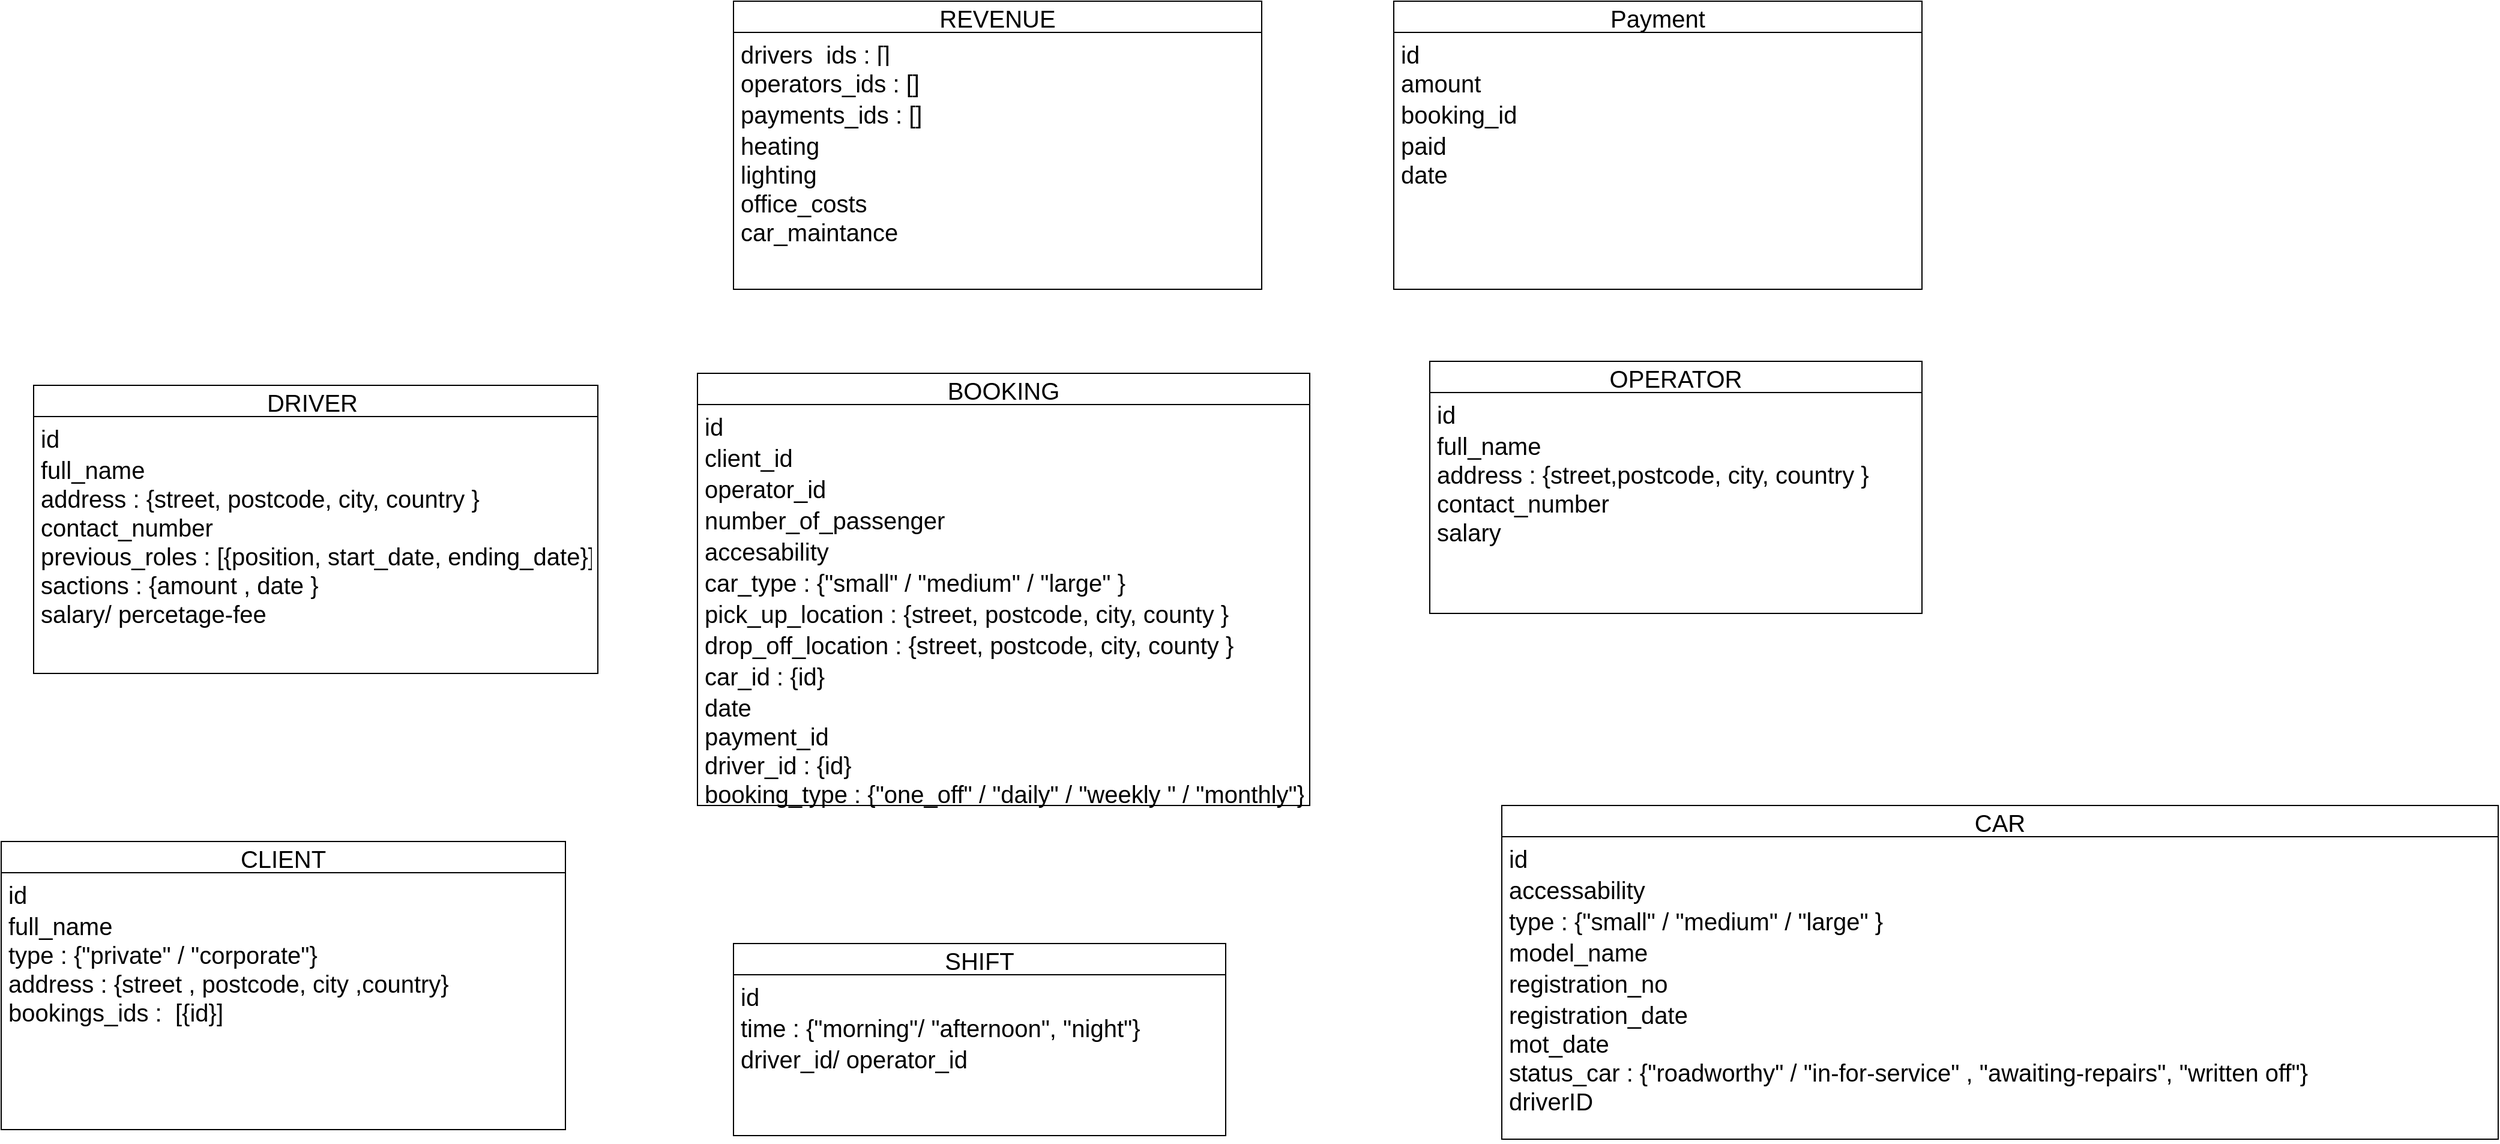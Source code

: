 <mxfile version="20.6.0" type="google"><diagram id="C5RBs43oDa-KdzZeNtuy" name="Page-1"><mxGraphModel grid="1" page="1" gridSize="10" guides="1" tooltips="1" connect="1" arrows="1" fold="1" pageScale="1" pageWidth="827" pageHeight="1169" math="0" shadow="0"><root><mxCell id="WIyWlLk6GJQsqaUBKTNV-0"/><mxCell id="WIyWlLk6GJQsqaUBKTNV-1" parent="WIyWlLk6GJQsqaUBKTNV-0"/><mxCell id="uK7SCtiiD8Z_O0v9V9py-4" value="DRIVER " style="swimlane;fontStyle=0;childLayout=stackLayout;horizontal=1;startSize=26;fillColor=none;horizontalStack=0;resizeParent=1;resizeParentMax=0;resizeLast=0;collapsible=1;marginBottom=0;fontSize=20;" vertex="1" parent="WIyWlLk6GJQsqaUBKTNV-1"><mxGeometry x="357" y="40" width="470" height="240" as="geometry"/></mxCell><mxCell id="uK7SCtiiD8Z_O0v9V9py-5" value="id" style="text;strokeColor=none;fillColor=none;align=left;verticalAlign=top;spacingLeft=4;spacingRight=4;overflow=hidden;rotatable=0;points=[[0,0.5],[1,0.5]];portConstraint=eastwest;fontSize=20;" vertex="1" parent="uK7SCtiiD8Z_O0v9V9py-4"><mxGeometry y="26" width="470" height="26" as="geometry"/></mxCell><mxCell id="uK7SCtiiD8Z_O0v9V9py-6" value="full_name&#10;address : {street, postcode, city, country }&#10;contact_number&#10;previous_roles : [{position, start_date, ending_date}]&#10;sactions : {amount , date }&#10;salary/ percetage-fee&#10;" style="text;strokeColor=none;fillColor=none;align=left;verticalAlign=top;spacingLeft=4;spacingRight=4;overflow=hidden;rotatable=0;points=[[0,0.5],[1,0.5]];portConstraint=eastwest;fontSize=20;" vertex="1" parent="uK7SCtiiD8Z_O0v9V9py-4"><mxGeometry y="52" width="470" height="188" as="geometry"/></mxCell><mxCell id="uK7SCtiiD8Z_O0v9V9py-8" value="CAR" style="swimlane;fontStyle=0;childLayout=stackLayout;horizontal=1;startSize=26;fillColor=none;horizontalStack=0;resizeParent=1;resizeParentMax=0;resizeLast=0;collapsible=1;marginBottom=0;fontSize=20;" vertex="1" parent="WIyWlLk6GJQsqaUBKTNV-1"><mxGeometry x="1580" y="390" width="830" height="278" as="geometry"/></mxCell><mxCell id="uK7SCtiiD8Z_O0v9V9py-9" value="id" style="text;strokeColor=none;fillColor=none;align=left;verticalAlign=top;spacingLeft=4;spacingRight=4;overflow=hidden;rotatable=0;points=[[0,0.5],[1,0.5]];portConstraint=eastwest;fontSize=20;" vertex="1" parent="uK7SCtiiD8Z_O0v9V9py-8"><mxGeometry y="26" width="830" height="26" as="geometry"/></mxCell><mxCell id="z7P1LPuCdnFMbx8c5jPr-0" value="accessability" style="text;strokeColor=none;fillColor=none;align=left;verticalAlign=top;spacingLeft=4;spacingRight=4;overflow=hidden;rotatable=0;points=[[0,0.5],[1,0.5]];portConstraint=eastwest;fontSize=20;" vertex="1" parent="uK7SCtiiD8Z_O0v9V9py-8"><mxGeometry y="52" width="830" height="26" as="geometry"/></mxCell><mxCell id="z7P1LPuCdnFMbx8c5jPr-1" value="type : {&quot;small&quot; / &quot;medium&quot; / &quot;large&quot; }" style="text;strokeColor=none;fillColor=none;align=left;verticalAlign=top;spacingLeft=4;spacingRight=4;overflow=hidden;rotatable=0;points=[[0,0.5],[1,0.5]];portConstraint=eastwest;fontSize=20;" vertex="1" parent="uK7SCtiiD8Z_O0v9V9py-8"><mxGeometry y="78" width="830" height="26" as="geometry"/></mxCell><mxCell id="SQHuIegqnnVpr6UfqhFQ-3" value="model_name" style="text;strokeColor=none;fillColor=none;align=left;verticalAlign=top;spacingLeft=4;spacingRight=4;overflow=hidden;rotatable=0;points=[[0,0.5],[1,0.5]];portConstraint=eastwest;fontSize=20;" vertex="1" parent="uK7SCtiiD8Z_O0v9V9py-8"><mxGeometry y="104" width="830" height="26" as="geometry"/></mxCell><mxCell id="uK7SCtiiD8Z_O0v9V9py-10" value="registration_no" style="text;strokeColor=none;fillColor=none;align=left;verticalAlign=top;spacingLeft=4;spacingRight=4;overflow=hidden;rotatable=0;points=[[0,0.5],[1,0.5]];portConstraint=eastwest;fontSize=20;" vertex="1" parent="uK7SCtiiD8Z_O0v9V9py-8"><mxGeometry y="130" width="830" height="26" as="geometry"/></mxCell><mxCell id="uK7SCtiiD8Z_O0v9V9py-11" value="registration_date&#10;mot_date&#10;status_car : {&quot;roadworthy&quot; / &quot;in-for-service&quot; , &quot;awaiting-repairs&quot;, &quot;written off&quot;}&#10;driverID" style="text;strokeColor=none;fillColor=none;align=left;verticalAlign=top;spacingLeft=4;spacingRight=4;overflow=hidden;rotatable=0;points=[[0,0.5],[1,0.5]];portConstraint=eastwest;fontSize=20;" vertex="1" parent="uK7SCtiiD8Z_O0v9V9py-8"><mxGeometry y="156" width="830" height="122" as="geometry"/></mxCell><mxCell id="uK7SCtiiD8Z_O0v9V9py-12" value="OPERATOR" style="swimlane;fontStyle=0;childLayout=stackLayout;horizontal=1;startSize=26;fillColor=none;horizontalStack=0;resizeParent=1;resizeParentMax=0;resizeLast=0;collapsible=1;marginBottom=0;fontSize=20;" vertex="1" parent="WIyWlLk6GJQsqaUBKTNV-1"><mxGeometry x="1520" y="20" width="410" height="210" as="geometry"/></mxCell><mxCell id="uK7SCtiiD8Z_O0v9V9py-13" value="id&#10;" style="text;strokeColor=none;fillColor=none;align=left;verticalAlign=top;spacingLeft=4;spacingRight=4;overflow=hidden;rotatable=0;points=[[0,0.5],[1,0.5]];portConstraint=eastwest;fontSize=20;" vertex="1" parent="uK7SCtiiD8Z_O0v9V9py-12"><mxGeometry y="26" width="410" height="26" as="geometry"/></mxCell><mxCell id="uK7SCtiiD8Z_O0v9V9py-14" value="full_name&#10;address : {street,postcode, city, country }&#10;contact_number&#10;salary &#10;" style="text;strokeColor=none;fillColor=none;align=left;verticalAlign=top;spacingLeft=4;spacingRight=4;overflow=hidden;rotatable=0;points=[[0,0.5],[1,0.5]];portConstraint=eastwest;fontSize=20;" vertex="1" parent="uK7SCtiiD8Z_O0v9V9py-12"><mxGeometry y="52" width="410" height="158" as="geometry"/></mxCell><mxCell id="uK7SCtiiD8Z_O0v9V9py-16" value="CLIENT" style="swimlane;fontStyle=0;childLayout=stackLayout;horizontal=1;startSize=26;fillColor=none;horizontalStack=0;resizeParent=1;resizeParentMax=0;resizeLast=0;collapsible=1;marginBottom=0;fontSize=20;" vertex="1" parent="WIyWlLk6GJQsqaUBKTNV-1"><mxGeometry x="330" y="420" width="470" height="240" as="geometry"/></mxCell><mxCell id="uK7SCtiiD8Z_O0v9V9py-17" value="id&#10;" style="text;strokeColor=none;fillColor=none;align=left;verticalAlign=top;spacingLeft=4;spacingRight=4;overflow=hidden;rotatable=0;points=[[0,0.5],[1,0.5]];portConstraint=eastwest;fontSize=20;" vertex="1" parent="uK7SCtiiD8Z_O0v9V9py-16"><mxGeometry y="26" width="470" height="26" as="geometry"/></mxCell><mxCell id="uK7SCtiiD8Z_O0v9V9py-18" value="full_name&#10;type : {&quot;private&quot; / &quot;corporate&quot;}&#10;address : {street , postcode, city ,country}&#10;bookings_ids :  [{id}]&#10;" style="text;strokeColor=none;fillColor=none;align=left;verticalAlign=top;spacingLeft=4;spacingRight=4;overflow=hidden;rotatable=0;points=[[0,0.5],[1,0.5]];portConstraint=eastwest;fontSize=20;" vertex="1" parent="uK7SCtiiD8Z_O0v9V9py-16"><mxGeometry y="52" width="470" height="188" as="geometry"/></mxCell><mxCell id="uK7SCtiiD8Z_O0v9V9py-19" value="SHIFT" style="swimlane;fontStyle=0;childLayout=stackLayout;horizontal=1;startSize=26;fillColor=none;horizontalStack=0;resizeParent=1;resizeParentMax=0;resizeLast=0;collapsible=1;marginBottom=0;fontSize=20;" vertex="1" parent="WIyWlLk6GJQsqaUBKTNV-1"><mxGeometry x="940" y="505" width="410" height="160" as="geometry"/></mxCell><mxCell id="uK7SCtiiD8Z_O0v9V9py-20" value="id" style="text;strokeColor=none;fillColor=none;align=left;verticalAlign=top;spacingLeft=4;spacingRight=4;overflow=hidden;rotatable=0;points=[[0,0.5],[1,0.5]];portConstraint=eastwest;fontSize=20;" vertex="1" parent="uK7SCtiiD8Z_O0v9V9py-19"><mxGeometry y="26" width="410" height="26" as="geometry"/></mxCell><mxCell id="uK7SCtiiD8Z_O0v9V9py-21" value="time : {&quot;morning&quot;/ &quot;afternoon&quot;, &quot;night&quot;}" style="text;strokeColor=none;fillColor=none;align=left;verticalAlign=top;spacingLeft=4;spacingRight=4;overflow=hidden;rotatable=0;points=[[0,0.5],[1,0.5]];portConstraint=eastwest;fontSize=20;" vertex="1" parent="uK7SCtiiD8Z_O0v9V9py-19"><mxGeometry y="52" width="410" height="26" as="geometry"/></mxCell><mxCell id="uK7SCtiiD8Z_O0v9V9py-22" value="driver_id/ operator_id" style="text;strokeColor=none;fillColor=none;align=left;verticalAlign=top;spacingLeft=4;spacingRight=4;overflow=hidden;rotatable=0;points=[[0,0.5],[1,0.5]];portConstraint=eastwest;fontSize=20;" vertex="1" parent="uK7SCtiiD8Z_O0v9V9py-19"><mxGeometry y="78" width="410" height="82" as="geometry"/></mxCell><mxCell id="uK7SCtiiD8Z_O0v9V9py-26" value="BOOKING" style="swimlane;fontStyle=0;childLayout=stackLayout;horizontal=1;startSize=26;fillColor=none;horizontalStack=0;resizeParent=1;resizeParentMax=0;resizeLast=0;collapsible=1;marginBottom=0;fontSize=20;" vertex="1" parent="WIyWlLk6GJQsqaUBKTNV-1"><mxGeometry x="910" y="30" width="510" height="360" as="geometry"/></mxCell><mxCell id="uK7SCtiiD8Z_O0v9V9py-27" value="id" style="text;strokeColor=none;fillColor=none;align=left;verticalAlign=top;spacingLeft=4;spacingRight=4;overflow=hidden;rotatable=0;points=[[0,0.5],[1,0.5]];portConstraint=eastwest;fontSize=20;" vertex="1" parent="uK7SCtiiD8Z_O0v9V9py-26"><mxGeometry y="26" width="510" height="26" as="geometry"/></mxCell><mxCell id="uK7SCtiiD8Z_O0v9V9py-28" value="client_id" style="text;strokeColor=none;fillColor=none;align=left;verticalAlign=top;spacingLeft=4;spacingRight=4;overflow=hidden;rotatable=0;points=[[0,0.5],[1,0.5]];portConstraint=eastwest;fontSize=20;" vertex="1" parent="uK7SCtiiD8Z_O0v9V9py-26"><mxGeometry y="52" width="510" height="26" as="geometry"/></mxCell><mxCell id="z7P1LPuCdnFMbx8c5jPr-5" value="operator_id" style="text;strokeColor=none;fillColor=none;align=left;verticalAlign=top;spacingLeft=4;spacingRight=4;overflow=hidden;rotatable=0;points=[[0,0.5],[1,0.5]];portConstraint=eastwest;fontSize=20;" vertex="1" parent="uK7SCtiiD8Z_O0v9V9py-26"><mxGeometry y="78" width="510" height="26" as="geometry"/></mxCell><mxCell id="z7P1LPuCdnFMbx8c5jPr-6" value="number_of_passenger" style="text;strokeColor=none;fillColor=none;align=left;verticalAlign=top;spacingLeft=4;spacingRight=4;overflow=hidden;rotatable=0;points=[[0,0.5],[1,0.5]];portConstraint=eastwest;fontSize=20;" vertex="1" parent="uK7SCtiiD8Z_O0v9V9py-26"><mxGeometry y="104" width="510" height="26" as="geometry"/></mxCell><mxCell id="z7P1LPuCdnFMbx8c5jPr-7" value="accesability " style="text;strokeColor=none;fillColor=none;align=left;verticalAlign=top;spacingLeft=4;spacingRight=4;overflow=hidden;rotatable=0;points=[[0,0.5],[1,0.5]];portConstraint=eastwest;fontSize=20;" vertex="1" parent="uK7SCtiiD8Z_O0v9V9py-26"><mxGeometry y="130" width="510" height="26" as="geometry"/></mxCell><mxCell id="z7P1LPuCdnFMbx8c5jPr-8" value="car_type : {&quot;small&quot; / &quot;medium&quot; / &quot;large&quot; }" style="text;strokeColor=none;fillColor=none;align=left;verticalAlign=top;spacingLeft=4;spacingRight=4;overflow=hidden;rotatable=0;points=[[0,0.5],[1,0.5]];portConstraint=eastwest;fontSize=20;" vertex="1" parent="uK7SCtiiD8Z_O0v9V9py-26"><mxGeometry y="156" width="510" height="26" as="geometry"/></mxCell><mxCell id="uK7SCtiiD8Z_O0v9V9py-29" value="pick_up_location : {street, postcode, city, county }" style="text;strokeColor=none;fillColor=none;align=left;verticalAlign=top;spacingLeft=4;spacingRight=4;overflow=hidden;rotatable=0;points=[[0,0.5],[1,0.5]];portConstraint=eastwest;fontSize=20;labelBackgroundColor=none;" vertex="1" parent="uK7SCtiiD8Z_O0v9V9py-26"><mxGeometry y="182" width="510" height="26" as="geometry"/></mxCell><mxCell id="uK7SCtiiD8Z_O0v9V9py-30" value="drop_off_location : {street, postcode, city, county }" style="text;strokeColor=none;fillColor=none;align=left;verticalAlign=top;spacingLeft=4;spacingRight=4;overflow=hidden;rotatable=0;points=[[0,0.5],[1,0.5]];portConstraint=eastwest;fontSize=20;" vertex="1" parent="uK7SCtiiD8Z_O0v9V9py-26"><mxGeometry y="208" width="510" height="26" as="geometry"/></mxCell><mxCell id="uK7SCtiiD8Z_O0v9V9py-31" value="car_id : {id}" style="text;strokeColor=none;fillColor=none;align=left;verticalAlign=top;spacingLeft=4;spacingRight=4;overflow=hidden;rotatable=0;points=[[0,0.5],[1,0.5]];portConstraint=eastwest;fontSize=20;" vertex="1" parent="uK7SCtiiD8Z_O0v9V9py-26"><mxGeometry y="234" width="510" height="26" as="geometry"/></mxCell><mxCell id="uK7SCtiiD8Z_O0v9V9py-32" value="date &#10;payment_id &#10;driver_id : {id}&#10;booking_type : {&quot;one_off&quot; / &quot;daily&quot; / &quot;weekly &quot; / &quot;monthly&quot;}" style="text;strokeColor=none;fillColor=none;align=left;verticalAlign=top;spacingLeft=4;spacingRight=4;overflow=hidden;rotatable=0;points=[[0,0.5],[1,0.5]];portConstraint=eastwest;fontSize=20;" vertex="1" parent="uK7SCtiiD8Z_O0v9V9py-26"><mxGeometry y="260" width="510" height="100" as="geometry"/></mxCell><mxCell id="uK7SCtiiD8Z_O0v9V9py-42" value="REVENUE" style="swimlane;fontStyle=0;childLayout=stackLayout;horizontal=1;startSize=26;fillColor=none;horizontalStack=0;resizeParent=1;resizeParentMax=0;resizeLast=0;collapsible=1;marginBottom=0;fontSize=20;" vertex="1" parent="WIyWlLk6GJQsqaUBKTNV-1"><mxGeometry x="940" y="-280" width="440" height="240" as="geometry"/></mxCell><mxCell id="uK7SCtiiD8Z_O0v9V9py-44" value="drivers_ids : []" style="text;strokeColor=none;fillColor=none;align=left;verticalAlign=top;spacingLeft=4;spacingRight=4;overflow=hidden;rotatable=0;points=[[0,0.5],[1,0.5]];portConstraint=eastwest;fontSize=20;" vertex="1" parent="uK7SCtiiD8Z_O0v9V9py-42"><mxGeometry y="26" width="440" height="24" as="geometry"/></mxCell><mxCell id="uK7SCtiiD8Z_O0v9V9py-45" value="operators_ids : []&#10;" style="text;strokeColor=none;fillColor=none;align=left;verticalAlign=top;spacingLeft=4;spacingRight=4;overflow=hidden;rotatable=0;points=[[0,0.5],[1,0.5]];portConstraint=eastwest;fontSize=20;" vertex="1" parent="uK7SCtiiD8Z_O0v9V9py-42"><mxGeometry y="50" width="440" height="26" as="geometry"/></mxCell><mxCell id="SQHuIegqnnVpr6UfqhFQ-1" value="payments_ids : []" style="text;strokeColor=none;fillColor=none;align=left;verticalAlign=top;spacingLeft=4;spacingRight=4;overflow=hidden;rotatable=0;points=[[0,0.5],[1,0.5]];portConstraint=eastwest;fontSize=20;" vertex="1" parent="uK7SCtiiD8Z_O0v9V9py-42"><mxGeometry y="76" width="440" height="26" as="geometry"/></mxCell><mxCell id="uK7SCtiiD8Z_O0v9V9py-46" value="heating&#10;lighting&#10;office_costs&#10;car_maintance" style="text;strokeColor=none;fillColor=none;align=left;verticalAlign=top;spacingLeft=4;spacingRight=4;overflow=hidden;rotatable=0;points=[[0,0.5],[1,0.5]];portConstraint=eastwest;fontSize=20;" vertex="1" parent="uK7SCtiiD8Z_O0v9V9py-42"><mxGeometry y="102" width="440" height="138" as="geometry"/></mxCell><mxCell id="z7P1LPuCdnFMbx8c5jPr-9" value="Payment" style="swimlane;fontStyle=0;childLayout=stackLayout;horizontal=1;startSize=26;fillColor=none;horizontalStack=0;resizeParent=1;resizeParentMax=0;resizeLast=0;collapsible=1;marginBottom=0;fontSize=20;" vertex="1" parent="WIyWlLk6GJQsqaUBKTNV-1"><mxGeometry x="1490" y="-280" width="440" height="240" as="geometry"/></mxCell><mxCell id="z7P1LPuCdnFMbx8c5jPr-10" value="id" style="text;strokeColor=none;fillColor=none;align=left;verticalAlign=top;spacingLeft=4;spacingRight=4;overflow=hidden;rotatable=0;points=[[0,0.5],[1,0.5]];portConstraint=eastwest;fontSize=20;" vertex="1" parent="z7P1LPuCdnFMbx8c5jPr-9"><mxGeometry y="26" width="440" height="24" as="geometry"/></mxCell><mxCell id="z7P1LPuCdnFMbx8c5jPr-11" value="amount" style="text;strokeColor=none;fillColor=none;align=left;verticalAlign=top;spacingLeft=4;spacingRight=4;overflow=hidden;rotatable=0;points=[[0,0.5],[1,0.5]];portConstraint=eastwest;fontSize=20;" vertex="1" parent="z7P1LPuCdnFMbx8c5jPr-9"><mxGeometry y="50" width="440" height="26" as="geometry"/></mxCell><mxCell id="z7P1LPuCdnFMbx8c5jPr-12" value="booking_id" style="text;strokeColor=none;fillColor=none;align=left;verticalAlign=top;spacingLeft=4;spacingRight=4;overflow=hidden;rotatable=0;points=[[0,0.5],[1,0.5]];portConstraint=eastwest;fontSize=20;" vertex="1" parent="z7P1LPuCdnFMbx8c5jPr-9"><mxGeometry y="76" width="440" height="26" as="geometry"/></mxCell><mxCell id="z7P1LPuCdnFMbx8c5jPr-13" value="paid&#10;date " style="text;strokeColor=none;fillColor=none;align=left;verticalAlign=top;spacingLeft=4;spacingRight=4;overflow=hidden;rotatable=0;points=[[0,0.5],[1,0.5]];portConstraint=eastwest;fontSize=20;" vertex="1" parent="z7P1LPuCdnFMbx8c5jPr-9"><mxGeometry y="102" width="440" height="138" as="geometry"/></mxCell></root></mxGraphModel></diagram></mxfile>